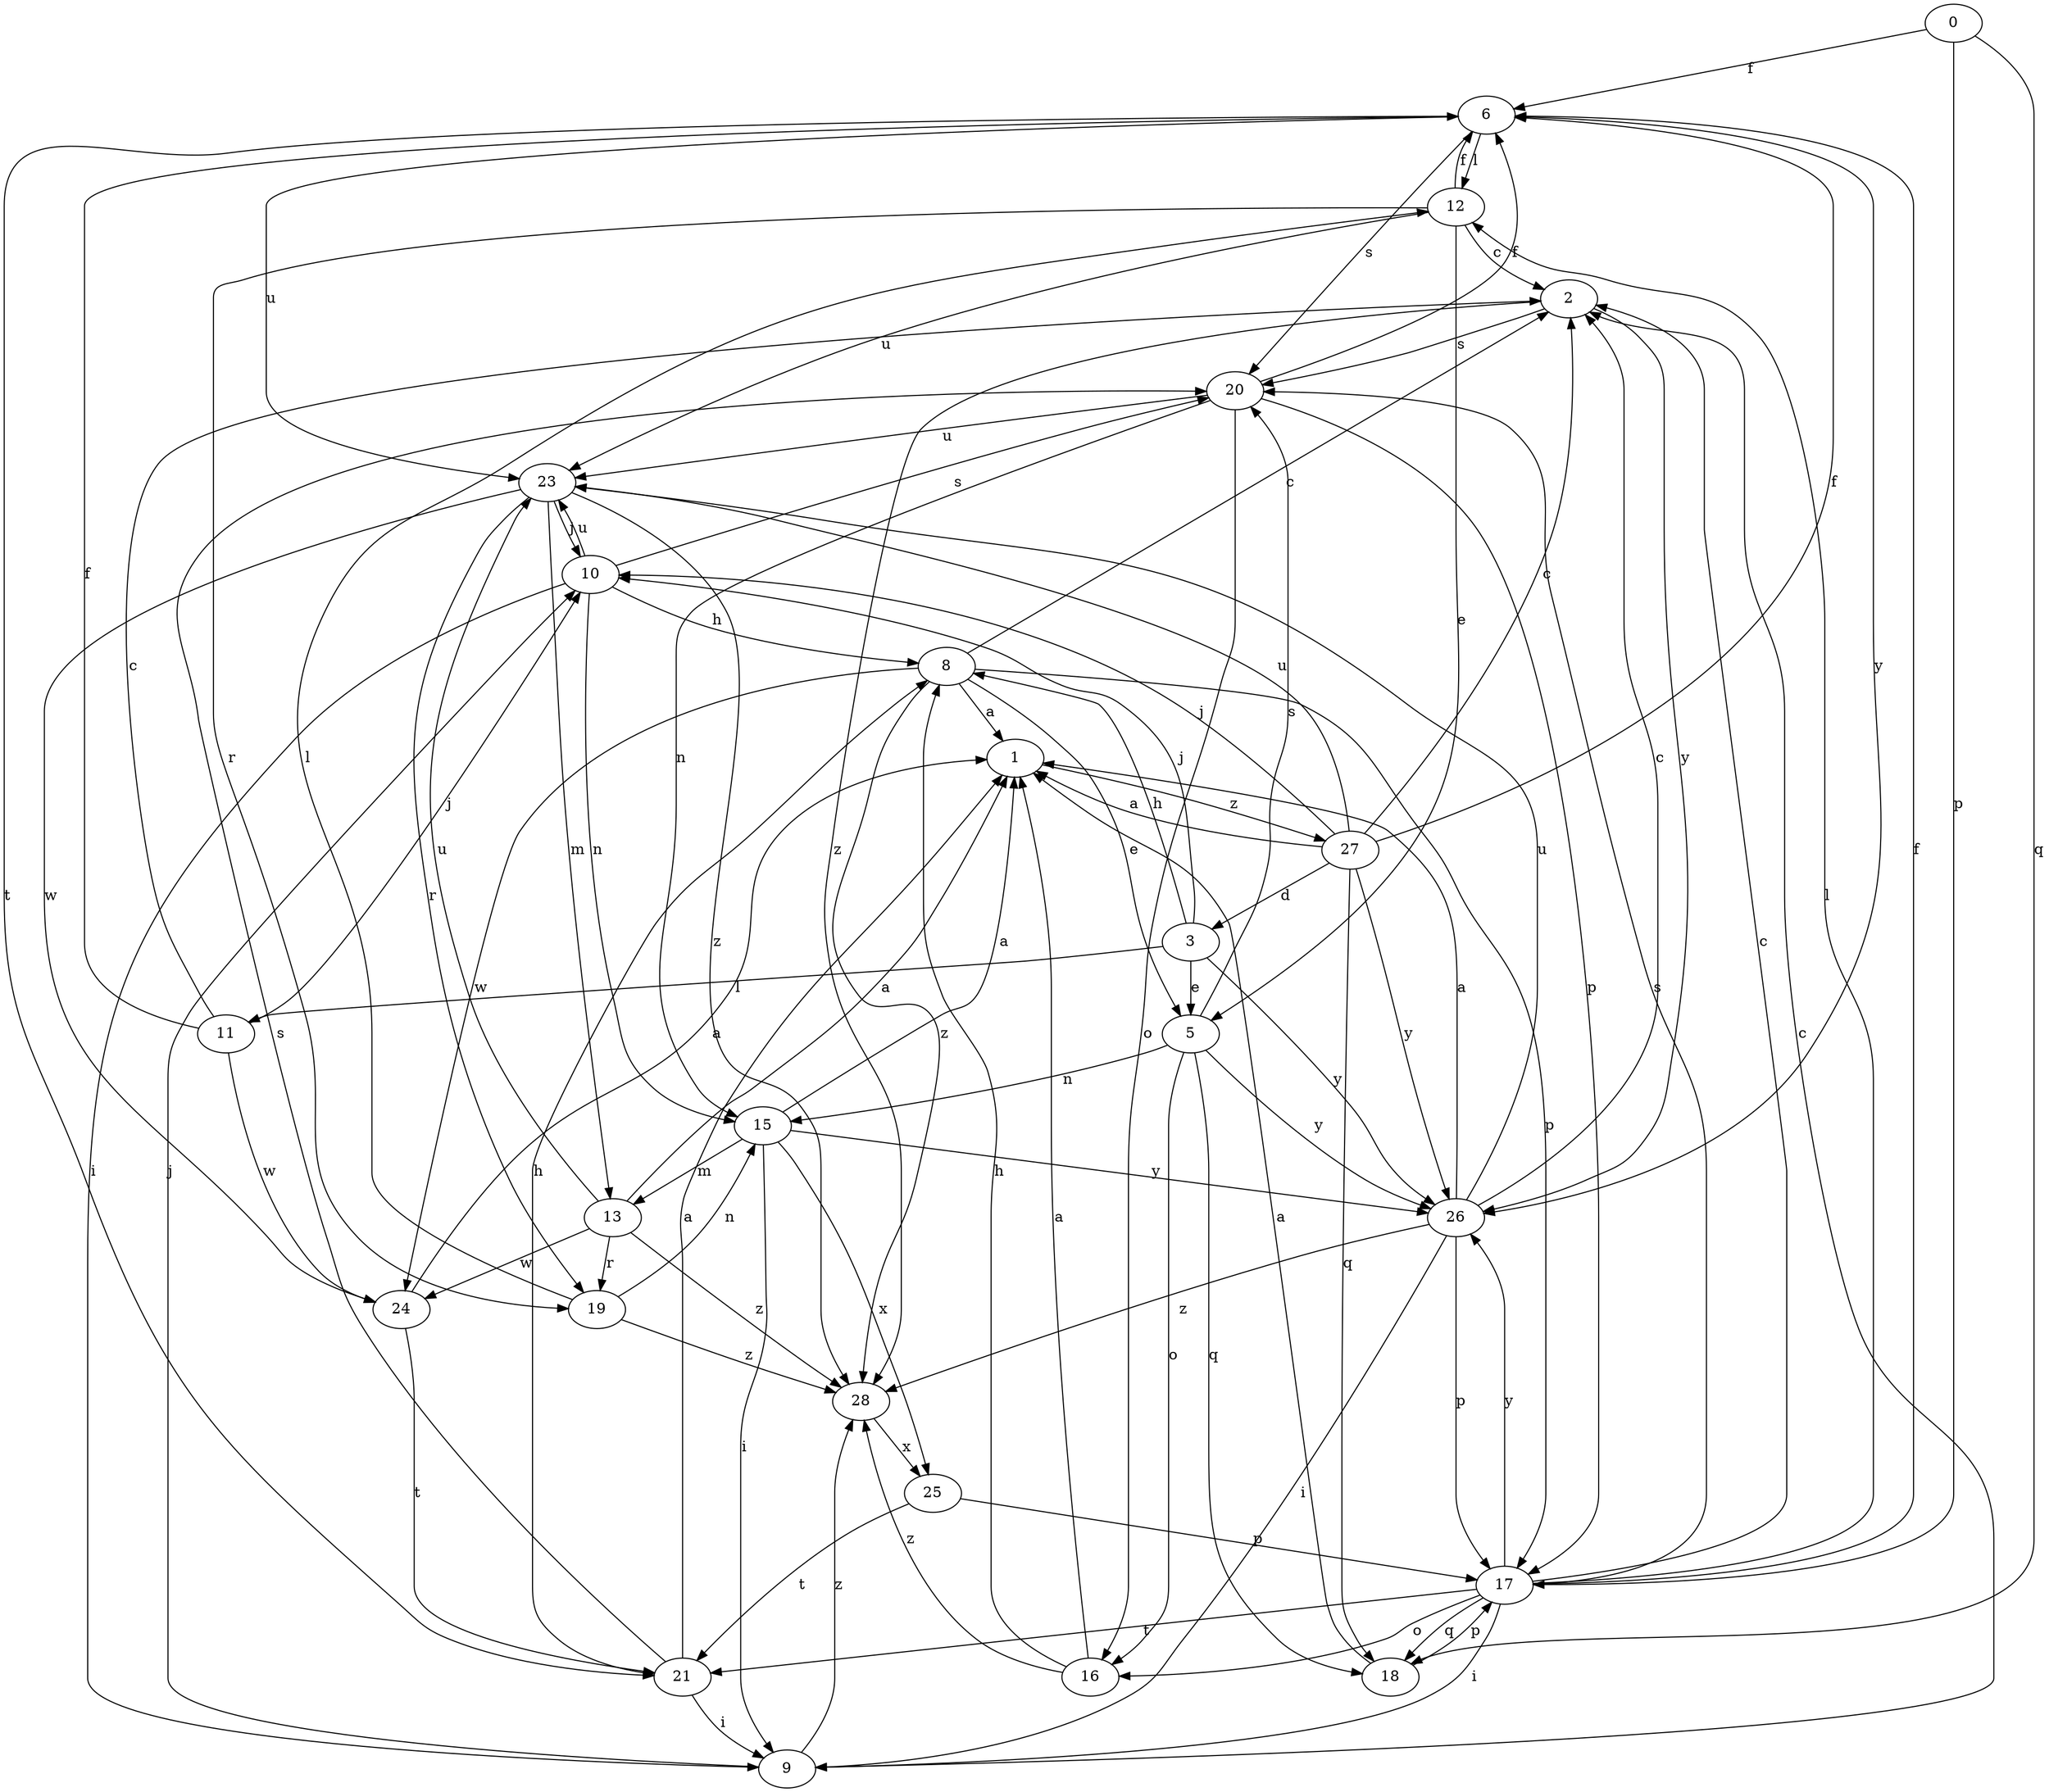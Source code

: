 strict digraph  {
0;
1;
2;
3;
5;
6;
8;
9;
10;
11;
12;
13;
15;
16;
17;
18;
19;
20;
21;
23;
24;
25;
26;
27;
28;
0 -> 6  [label=f];
0 -> 17  [label=p];
0 -> 18  [label=q];
1 -> 27  [label=z];
2 -> 20  [label=s];
2 -> 26  [label=y];
2 -> 28  [label=z];
3 -> 5  [label=e];
3 -> 8  [label=h];
3 -> 10  [label=j];
3 -> 11  [label=l];
3 -> 26  [label=y];
5 -> 15  [label=n];
5 -> 16  [label=o];
5 -> 18  [label=q];
5 -> 20  [label=s];
5 -> 26  [label=y];
6 -> 12  [label=l];
6 -> 20  [label=s];
6 -> 21  [label=t];
6 -> 23  [label=u];
6 -> 26  [label=y];
8 -> 1  [label=a];
8 -> 2  [label=c];
8 -> 5  [label=e];
8 -> 17  [label=p];
8 -> 24  [label=w];
8 -> 28  [label=z];
9 -> 2  [label=c];
9 -> 10  [label=j];
9 -> 28  [label=z];
10 -> 8  [label=h];
10 -> 9  [label=i];
10 -> 15  [label=n];
10 -> 20  [label=s];
10 -> 23  [label=u];
11 -> 2  [label=c];
11 -> 6  [label=f];
11 -> 10  [label=j];
11 -> 24  [label=w];
12 -> 2  [label=c];
12 -> 5  [label=e];
12 -> 6  [label=f];
12 -> 19  [label=r];
12 -> 23  [label=u];
13 -> 1  [label=a];
13 -> 19  [label=r];
13 -> 23  [label=u];
13 -> 24  [label=w];
13 -> 28  [label=z];
15 -> 1  [label=a];
15 -> 9  [label=i];
15 -> 13  [label=m];
15 -> 25  [label=x];
15 -> 26  [label=y];
16 -> 1  [label=a];
16 -> 8  [label=h];
16 -> 28  [label=z];
17 -> 2  [label=c];
17 -> 6  [label=f];
17 -> 9  [label=i];
17 -> 12  [label=l];
17 -> 16  [label=o];
17 -> 18  [label=q];
17 -> 20  [label=s];
17 -> 21  [label=t];
17 -> 26  [label=y];
18 -> 1  [label=a];
18 -> 17  [label=p];
19 -> 12  [label=l];
19 -> 15  [label=n];
19 -> 28  [label=z];
20 -> 6  [label=f];
20 -> 15  [label=n];
20 -> 16  [label=o];
20 -> 17  [label=p];
20 -> 23  [label=u];
21 -> 1  [label=a];
21 -> 8  [label=h];
21 -> 9  [label=i];
21 -> 20  [label=s];
23 -> 10  [label=j];
23 -> 13  [label=m];
23 -> 19  [label=r];
23 -> 24  [label=w];
23 -> 28  [label=z];
24 -> 1  [label=a];
24 -> 21  [label=t];
25 -> 17  [label=p];
25 -> 21  [label=t];
26 -> 1  [label=a];
26 -> 2  [label=c];
26 -> 9  [label=i];
26 -> 17  [label=p];
26 -> 23  [label=u];
26 -> 28  [label=z];
27 -> 1  [label=a];
27 -> 2  [label=c];
27 -> 3  [label=d];
27 -> 6  [label=f];
27 -> 10  [label=j];
27 -> 18  [label=q];
27 -> 23  [label=u];
27 -> 26  [label=y];
28 -> 25  [label=x];
}
